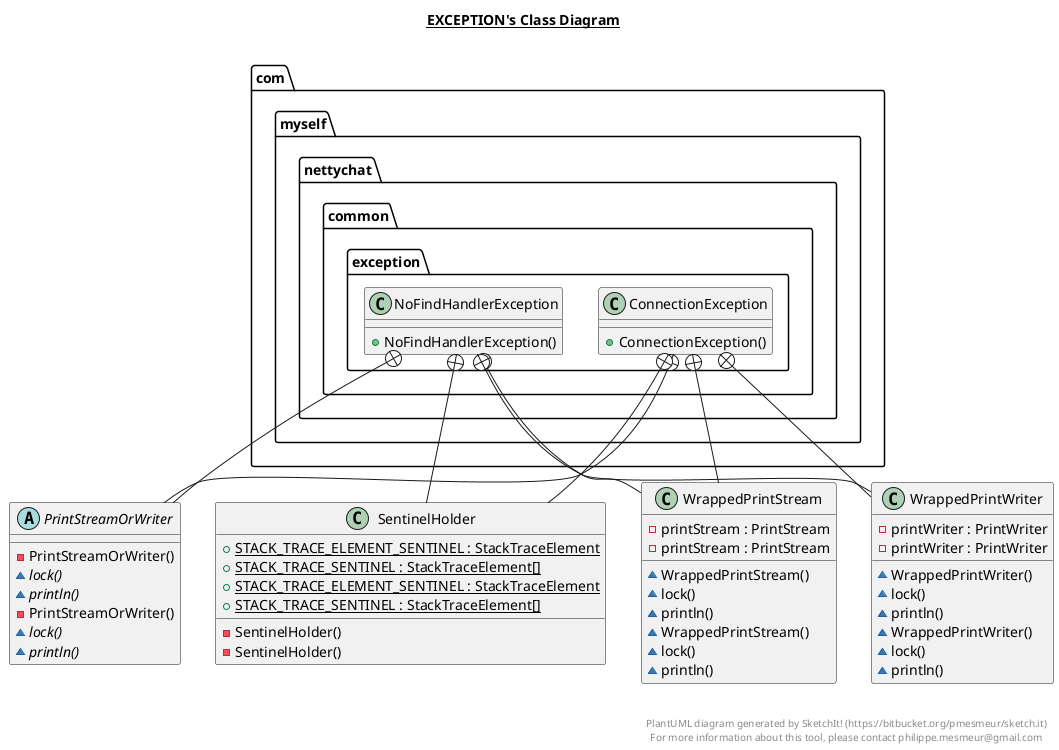 @startuml

title __EXCEPTION's Class Diagram__\n

  package com.myself.nettychat {
    package com.myself.nettychat.common.exception {
      class ConnectionException {
          + ConnectionException()
      }
    }
  }
  

  abstract class PrintStreamOrWriter {
      - PrintStreamOrWriter()
      {abstract} ~ lock()
      {abstract} ~ println()
  }
  

  class SentinelHolder {
      {static} + STACK_TRACE_ELEMENT_SENTINEL : StackTraceElement
      {static} + STACK_TRACE_SENTINEL : StackTraceElement[]
      - SentinelHolder()
  }
  

  class WrappedPrintStream {
      - printStream : PrintStream
      ~ WrappedPrintStream()
      ~ lock()
      ~ println()
  }
  

  class WrappedPrintWriter {
      - printWriter : PrintWriter
      ~ WrappedPrintWriter()
      ~ lock()
      ~ println()
  }
  

  package com.myself.nettychat {
    package com.myself.nettychat.common.exception {
      class NoFindHandlerException {
          + NoFindHandlerException()
      }
    }
  }
  

  abstract class PrintStreamOrWriter {
      - PrintStreamOrWriter()
      {abstract} ~ lock()
      {abstract} ~ println()
  }
  

  class SentinelHolder {
      {static} + STACK_TRACE_ELEMENT_SENTINEL : StackTraceElement
      {static} + STACK_TRACE_SENTINEL : StackTraceElement[]
      - SentinelHolder()
  }
  

  class WrappedPrintStream {
      - printStream : PrintStream
      ~ WrappedPrintStream()
      ~ lock()
      ~ println()
  }
  

  class WrappedPrintWriter {
      - printWriter : PrintWriter
      ~ WrappedPrintWriter()
      ~ lock()
      ~ println()
  }
  

  ConnectionException +-down- PrintStreamOrWriter
  ConnectionException +-down- SentinelHolder
  ConnectionException +-down- WrappedPrintStream
  ConnectionException +-down- WrappedPrintWriter
  NoFindHandlerException +-down- PrintStreamOrWriter
  NoFindHandlerException +-down- SentinelHolder
  NoFindHandlerException +-down- WrappedPrintStream
  NoFindHandlerException +-down- WrappedPrintWriter


right footer


PlantUML diagram generated by SketchIt! (https://bitbucket.org/pmesmeur/sketch.it)
For more information about this tool, please contact philippe.mesmeur@gmail.com
endfooter

@enduml
